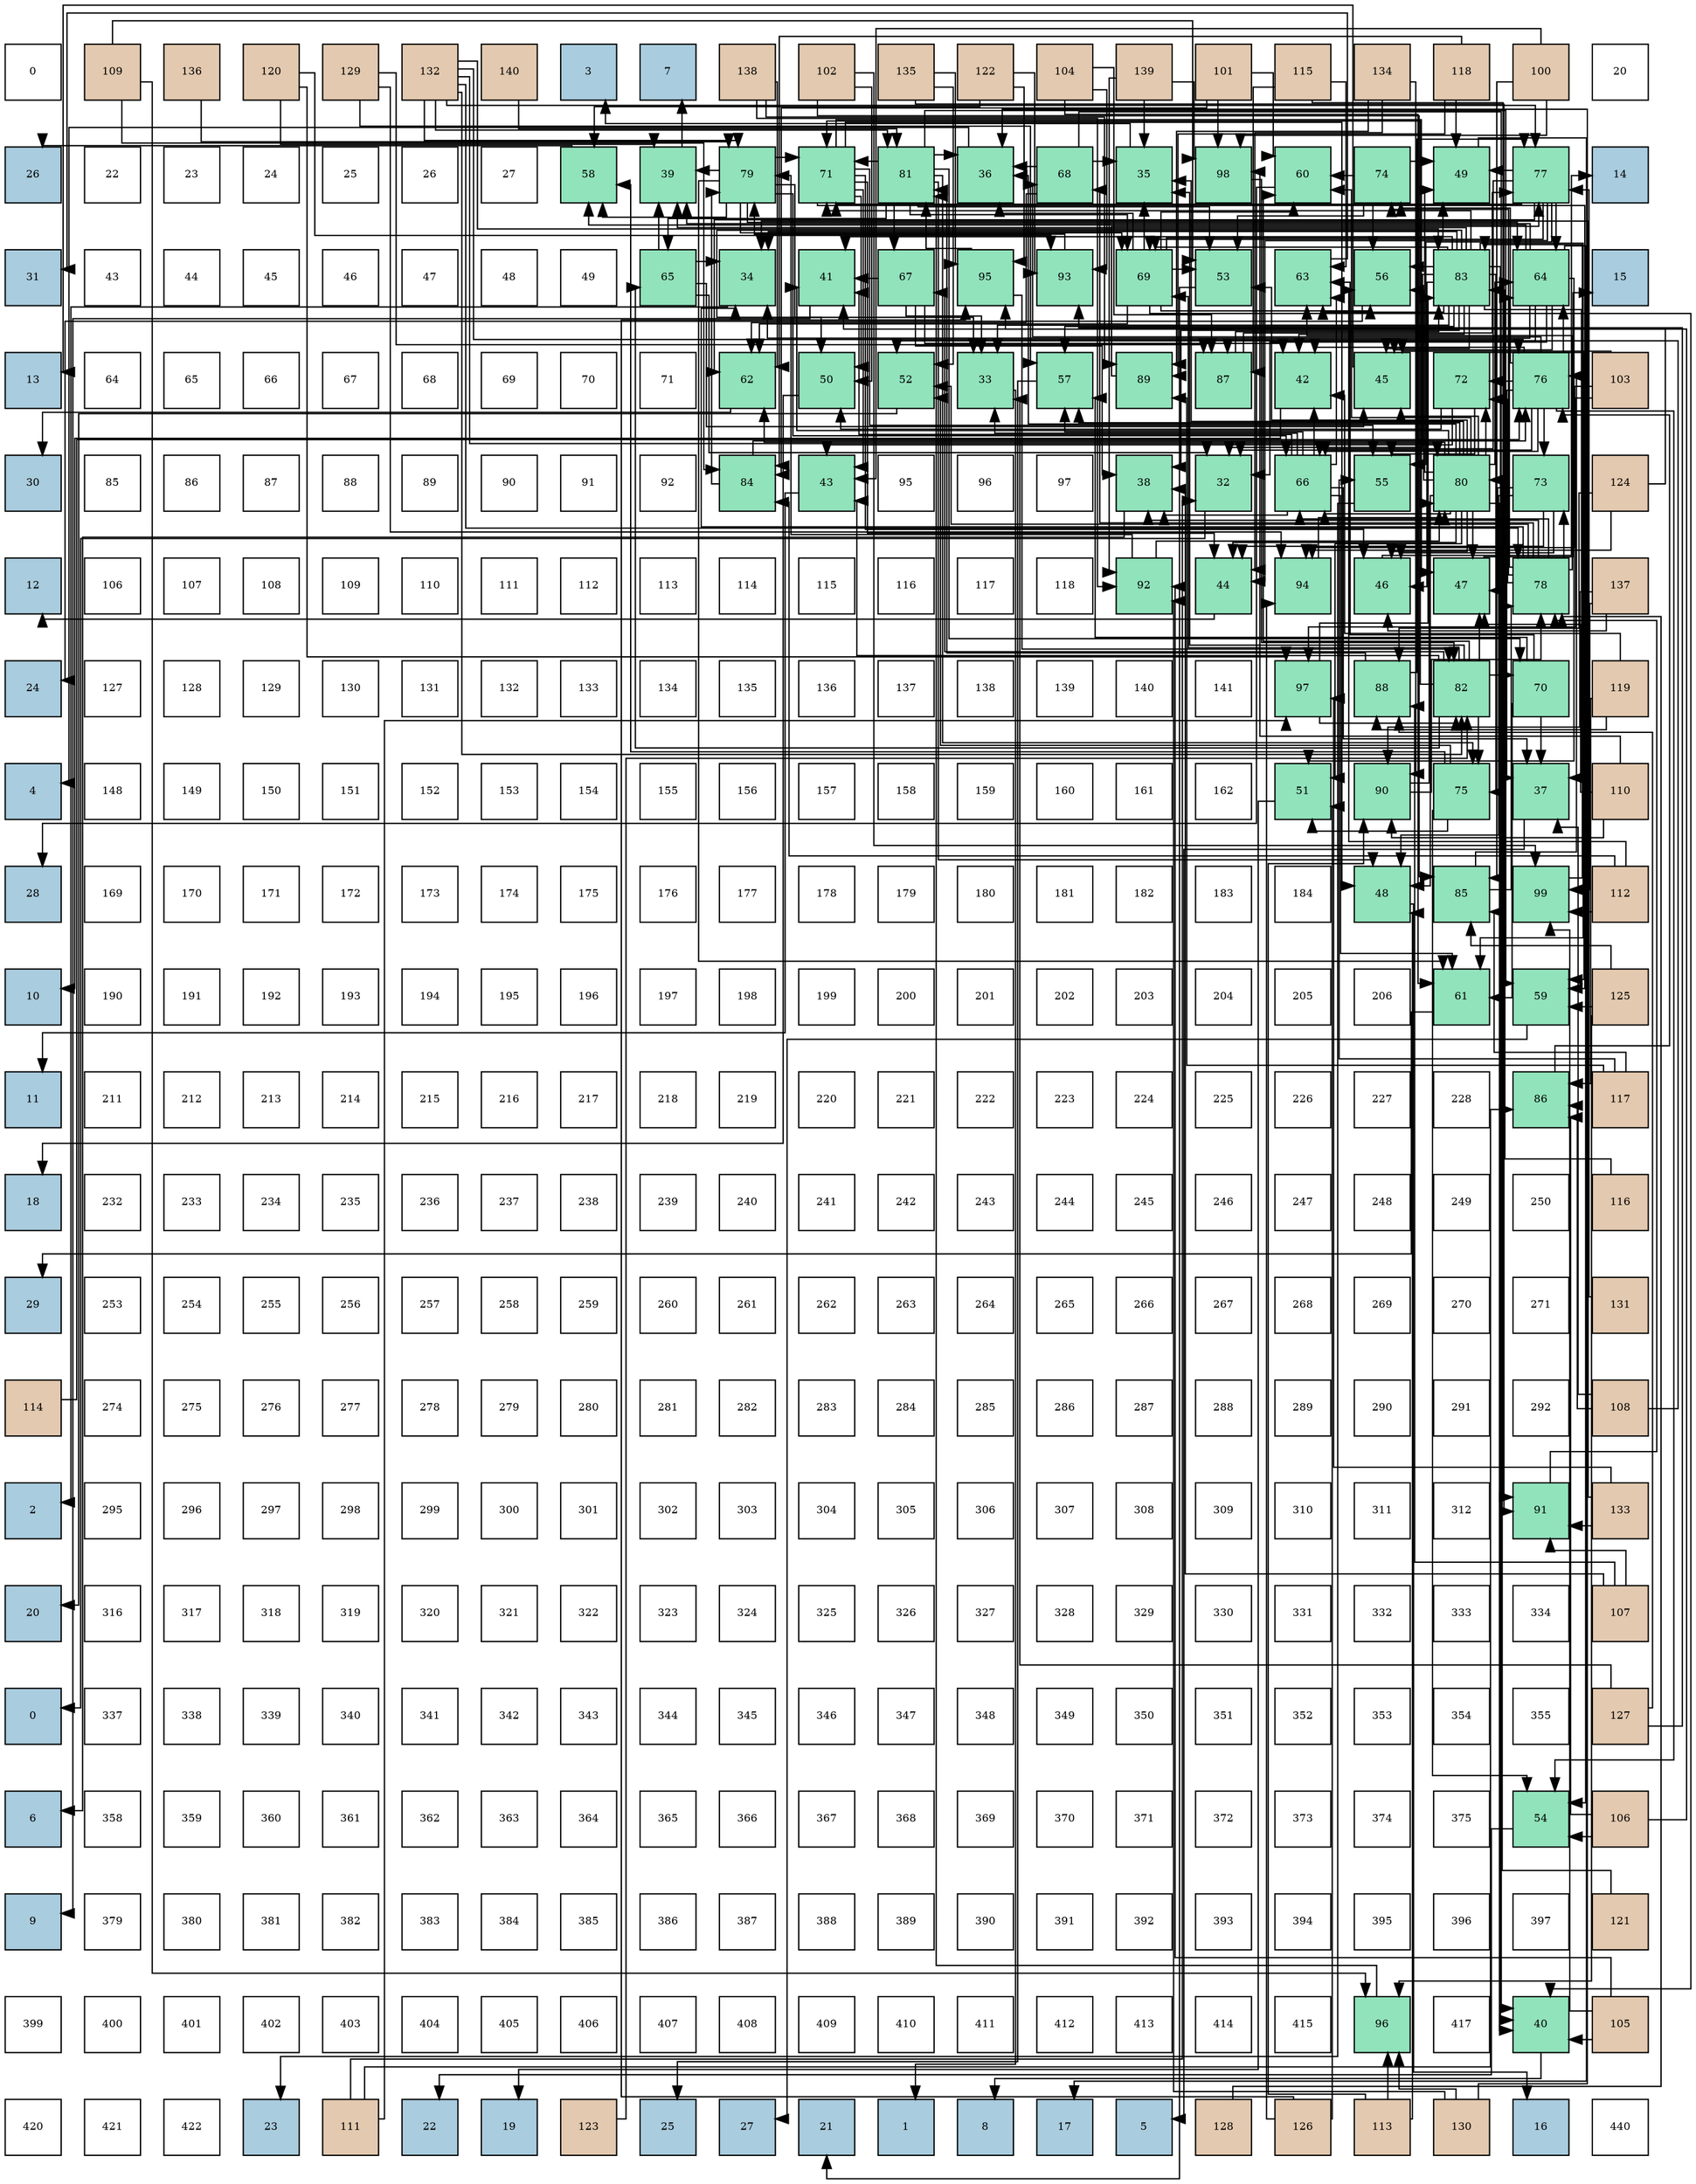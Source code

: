 digraph layout{
 rankdir=TB;
 splines=ortho;
 node [style=filled shape=square fixedsize=true width=0.6];
0[label="0", fontsize=8, fillcolor="#ffffff"];
1[label="109", fontsize=8, fillcolor="#e3c9af"];
2[label="136", fontsize=8, fillcolor="#e3c9af"];
3[label="120", fontsize=8, fillcolor="#e3c9af"];
4[label="129", fontsize=8, fillcolor="#e3c9af"];
5[label="132", fontsize=8, fillcolor="#e3c9af"];
6[label="140", fontsize=8, fillcolor="#e3c9af"];
7[label="3", fontsize=8, fillcolor="#a9ccde"];
8[label="7", fontsize=8, fillcolor="#a9ccde"];
9[label="138", fontsize=8, fillcolor="#e3c9af"];
10[label="102", fontsize=8, fillcolor="#e3c9af"];
11[label="135", fontsize=8, fillcolor="#e3c9af"];
12[label="122", fontsize=8, fillcolor="#e3c9af"];
13[label="104", fontsize=8, fillcolor="#e3c9af"];
14[label="139", fontsize=8, fillcolor="#e3c9af"];
15[label="101", fontsize=8, fillcolor="#e3c9af"];
16[label="115", fontsize=8, fillcolor="#e3c9af"];
17[label="134", fontsize=8, fillcolor="#e3c9af"];
18[label="118", fontsize=8, fillcolor="#e3c9af"];
19[label="100", fontsize=8, fillcolor="#e3c9af"];
20[label="20", fontsize=8, fillcolor="#ffffff"];
21[label="26", fontsize=8, fillcolor="#a9ccde"];
22[label="22", fontsize=8, fillcolor="#ffffff"];
23[label="23", fontsize=8, fillcolor="#ffffff"];
24[label="24", fontsize=8, fillcolor="#ffffff"];
25[label="25", fontsize=8, fillcolor="#ffffff"];
26[label="26", fontsize=8, fillcolor="#ffffff"];
27[label="27", fontsize=8, fillcolor="#ffffff"];
28[label="58", fontsize=8, fillcolor="#91e3bb"];
29[label="39", fontsize=8, fillcolor="#91e3bb"];
30[label="79", fontsize=8, fillcolor="#91e3bb"];
31[label="71", fontsize=8, fillcolor="#91e3bb"];
32[label="81", fontsize=8, fillcolor="#91e3bb"];
33[label="36", fontsize=8, fillcolor="#91e3bb"];
34[label="68", fontsize=8, fillcolor="#91e3bb"];
35[label="35", fontsize=8, fillcolor="#91e3bb"];
36[label="98", fontsize=8, fillcolor="#91e3bb"];
37[label="60", fontsize=8, fillcolor="#91e3bb"];
38[label="74", fontsize=8, fillcolor="#91e3bb"];
39[label="49", fontsize=8, fillcolor="#91e3bb"];
40[label="77", fontsize=8, fillcolor="#91e3bb"];
41[label="14", fontsize=8, fillcolor="#a9ccde"];
42[label="31", fontsize=8, fillcolor="#a9ccde"];
43[label="43", fontsize=8, fillcolor="#ffffff"];
44[label="44", fontsize=8, fillcolor="#ffffff"];
45[label="45", fontsize=8, fillcolor="#ffffff"];
46[label="46", fontsize=8, fillcolor="#ffffff"];
47[label="47", fontsize=8, fillcolor="#ffffff"];
48[label="48", fontsize=8, fillcolor="#ffffff"];
49[label="49", fontsize=8, fillcolor="#ffffff"];
50[label="65", fontsize=8, fillcolor="#91e3bb"];
51[label="34", fontsize=8, fillcolor="#91e3bb"];
52[label="41", fontsize=8, fillcolor="#91e3bb"];
53[label="67", fontsize=8, fillcolor="#91e3bb"];
54[label="95", fontsize=8, fillcolor="#91e3bb"];
55[label="93", fontsize=8, fillcolor="#91e3bb"];
56[label="69", fontsize=8, fillcolor="#91e3bb"];
57[label="53", fontsize=8, fillcolor="#91e3bb"];
58[label="63", fontsize=8, fillcolor="#91e3bb"];
59[label="56", fontsize=8, fillcolor="#91e3bb"];
60[label="83", fontsize=8, fillcolor="#91e3bb"];
61[label="64", fontsize=8, fillcolor="#91e3bb"];
62[label="15", fontsize=8, fillcolor="#a9ccde"];
63[label="13", fontsize=8, fillcolor="#a9ccde"];
64[label="64", fontsize=8, fillcolor="#ffffff"];
65[label="65", fontsize=8, fillcolor="#ffffff"];
66[label="66", fontsize=8, fillcolor="#ffffff"];
67[label="67", fontsize=8, fillcolor="#ffffff"];
68[label="68", fontsize=8, fillcolor="#ffffff"];
69[label="69", fontsize=8, fillcolor="#ffffff"];
70[label="70", fontsize=8, fillcolor="#ffffff"];
71[label="71", fontsize=8, fillcolor="#ffffff"];
72[label="62", fontsize=8, fillcolor="#91e3bb"];
73[label="50", fontsize=8, fillcolor="#91e3bb"];
74[label="52", fontsize=8, fillcolor="#91e3bb"];
75[label="33", fontsize=8, fillcolor="#91e3bb"];
76[label="57", fontsize=8, fillcolor="#91e3bb"];
77[label="89", fontsize=8, fillcolor="#91e3bb"];
78[label="87", fontsize=8, fillcolor="#91e3bb"];
79[label="42", fontsize=8, fillcolor="#91e3bb"];
80[label="45", fontsize=8, fillcolor="#91e3bb"];
81[label="72", fontsize=8, fillcolor="#91e3bb"];
82[label="76", fontsize=8, fillcolor="#91e3bb"];
83[label="103", fontsize=8, fillcolor="#e3c9af"];
84[label="30", fontsize=8, fillcolor="#a9ccde"];
85[label="85", fontsize=8, fillcolor="#ffffff"];
86[label="86", fontsize=8, fillcolor="#ffffff"];
87[label="87", fontsize=8, fillcolor="#ffffff"];
88[label="88", fontsize=8, fillcolor="#ffffff"];
89[label="89", fontsize=8, fillcolor="#ffffff"];
90[label="90", fontsize=8, fillcolor="#ffffff"];
91[label="91", fontsize=8, fillcolor="#ffffff"];
92[label="92", fontsize=8, fillcolor="#ffffff"];
93[label="84", fontsize=8, fillcolor="#91e3bb"];
94[label="43", fontsize=8, fillcolor="#91e3bb"];
95[label="95", fontsize=8, fillcolor="#ffffff"];
96[label="96", fontsize=8, fillcolor="#ffffff"];
97[label="97", fontsize=8, fillcolor="#ffffff"];
98[label="38", fontsize=8, fillcolor="#91e3bb"];
99[label="32", fontsize=8, fillcolor="#91e3bb"];
100[label="66", fontsize=8, fillcolor="#91e3bb"];
101[label="55", fontsize=8, fillcolor="#91e3bb"];
102[label="80", fontsize=8, fillcolor="#91e3bb"];
103[label="73", fontsize=8, fillcolor="#91e3bb"];
104[label="124", fontsize=8, fillcolor="#e3c9af"];
105[label="12", fontsize=8, fillcolor="#a9ccde"];
106[label="106", fontsize=8, fillcolor="#ffffff"];
107[label="107", fontsize=8, fillcolor="#ffffff"];
108[label="108", fontsize=8, fillcolor="#ffffff"];
109[label="109", fontsize=8, fillcolor="#ffffff"];
110[label="110", fontsize=8, fillcolor="#ffffff"];
111[label="111", fontsize=8, fillcolor="#ffffff"];
112[label="112", fontsize=8, fillcolor="#ffffff"];
113[label="113", fontsize=8, fillcolor="#ffffff"];
114[label="114", fontsize=8, fillcolor="#ffffff"];
115[label="115", fontsize=8, fillcolor="#ffffff"];
116[label="116", fontsize=8, fillcolor="#ffffff"];
117[label="117", fontsize=8, fillcolor="#ffffff"];
118[label="118", fontsize=8, fillcolor="#ffffff"];
119[label="92", fontsize=8, fillcolor="#91e3bb"];
120[label="44", fontsize=8, fillcolor="#91e3bb"];
121[label="94", fontsize=8, fillcolor="#91e3bb"];
122[label="46", fontsize=8, fillcolor="#91e3bb"];
123[label="47", fontsize=8, fillcolor="#91e3bb"];
124[label="78", fontsize=8, fillcolor="#91e3bb"];
125[label="137", fontsize=8, fillcolor="#e3c9af"];
126[label="24", fontsize=8, fillcolor="#a9ccde"];
127[label="127", fontsize=8, fillcolor="#ffffff"];
128[label="128", fontsize=8, fillcolor="#ffffff"];
129[label="129", fontsize=8, fillcolor="#ffffff"];
130[label="130", fontsize=8, fillcolor="#ffffff"];
131[label="131", fontsize=8, fillcolor="#ffffff"];
132[label="132", fontsize=8, fillcolor="#ffffff"];
133[label="133", fontsize=8, fillcolor="#ffffff"];
134[label="134", fontsize=8, fillcolor="#ffffff"];
135[label="135", fontsize=8, fillcolor="#ffffff"];
136[label="136", fontsize=8, fillcolor="#ffffff"];
137[label="137", fontsize=8, fillcolor="#ffffff"];
138[label="138", fontsize=8, fillcolor="#ffffff"];
139[label="139", fontsize=8, fillcolor="#ffffff"];
140[label="140", fontsize=8, fillcolor="#ffffff"];
141[label="141", fontsize=8, fillcolor="#ffffff"];
142[label="97", fontsize=8, fillcolor="#91e3bb"];
143[label="88", fontsize=8, fillcolor="#91e3bb"];
144[label="82", fontsize=8, fillcolor="#91e3bb"];
145[label="70", fontsize=8, fillcolor="#91e3bb"];
146[label="119", fontsize=8, fillcolor="#e3c9af"];
147[label="4", fontsize=8, fillcolor="#a9ccde"];
148[label="148", fontsize=8, fillcolor="#ffffff"];
149[label="149", fontsize=8, fillcolor="#ffffff"];
150[label="150", fontsize=8, fillcolor="#ffffff"];
151[label="151", fontsize=8, fillcolor="#ffffff"];
152[label="152", fontsize=8, fillcolor="#ffffff"];
153[label="153", fontsize=8, fillcolor="#ffffff"];
154[label="154", fontsize=8, fillcolor="#ffffff"];
155[label="155", fontsize=8, fillcolor="#ffffff"];
156[label="156", fontsize=8, fillcolor="#ffffff"];
157[label="157", fontsize=8, fillcolor="#ffffff"];
158[label="158", fontsize=8, fillcolor="#ffffff"];
159[label="159", fontsize=8, fillcolor="#ffffff"];
160[label="160", fontsize=8, fillcolor="#ffffff"];
161[label="161", fontsize=8, fillcolor="#ffffff"];
162[label="162", fontsize=8, fillcolor="#ffffff"];
163[label="51", fontsize=8, fillcolor="#91e3bb"];
164[label="90", fontsize=8, fillcolor="#91e3bb"];
165[label="75", fontsize=8, fillcolor="#91e3bb"];
166[label="37", fontsize=8, fillcolor="#91e3bb"];
167[label="110", fontsize=8, fillcolor="#e3c9af"];
168[label="28", fontsize=8, fillcolor="#a9ccde"];
169[label="169", fontsize=8, fillcolor="#ffffff"];
170[label="170", fontsize=8, fillcolor="#ffffff"];
171[label="171", fontsize=8, fillcolor="#ffffff"];
172[label="172", fontsize=8, fillcolor="#ffffff"];
173[label="173", fontsize=8, fillcolor="#ffffff"];
174[label="174", fontsize=8, fillcolor="#ffffff"];
175[label="175", fontsize=8, fillcolor="#ffffff"];
176[label="176", fontsize=8, fillcolor="#ffffff"];
177[label="177", fontsize=8, fillcolor="#ffffff"];
178[label="178", fontsize=8, fillcolor="#ffffff"];
179[label="179", fontsize=8, fillcolor="#ffffff"];
180[label="180", fontsize=8, fillcolor="#ffffff"];
181[label="181", fontsize=8, fillcolor="#ffffff"];
182[label="182", fontsize=8, fillcolor="#ffffff"];
183[label="183", fontsize=8, fillcolor="#ffffff"];
184[label="184", fontsize=8, fillcolor="#ffffff"];
185[label="48", fontsize=8, fillcolor="#91e3bb"];
186[label="85", fontsize=8, fillcolor="#91e3bb"];
187[label="99", fontsize=8, fillcolor="#91e3bb"];
188[label="112", fontsize=8, fillcolor="#e3c9af"];
189[label="10", fontsize=8, fillcolor="#a9ccde"];
190[label="190", fontsize=8, fillcolor="#ffffff"];
191[label="191", fontsize=8, fillcolor="#ffffff"];
192[label="192", fontsize=8, fillcolor="#ffffff"];
193[label="193", fontsize=8, fillcolor="#ffffff"];
194[label="194", fontsize=8, fillcolor="#ffffff"];
195[label="195", fontsize=8, fillcolor="#ffffff"];
196[label="196", fontsize=8, fillcolor="#ffffff"];
197[label="197", fontsize=8, fillcolor="#ffffff"];
198[label="198", fontsize=8, fillcolor="#ffffff"];
199[label="199", fontsize=8, fillcolor="#ffffff"];
200[label="200", fontsize=8, fillcolor="#ffffff"];
201[label="201", fontsize=8, fillcolor="#ffffff"];
202[label="202", fontsize=8, fillcolor="#ffffff"];
203[label="203", fontsize=8, fillcolor="#ffffff"];
204[label="204", fontsize=8, fillcolor="#ffffff"];
205[label="205", fontsize=8, fillcolor="#ffffff"];
206[label="206", fontsize=8, fillcolor="#ffffff"];
207[label="61", fontsize=8, fillcolor="#91e3bb"];
208[label="59", fontsize=8, fillcolor="#91e3bb"];
209[label="125", fontsize=8, fillcolor="#e3c9af"];
210[label="11", fontsize=8, fillcolor="#a9ccde"];
211[label="211", fontsize=8, fillcolor="#ffffff"];
212[label="212", fontsize=8, fillcolor="#ffffff"];
213[label="213", fontsize=8, fillcolor="#ffffff"];
214[label="214", fontsize=8, fillcolor="#ffffff"];
215[label="215", fontsize=8, fillcolor="#ffffff"];
216[label="216", fontsize=8, fillcolor="#ffffff"];
217[label="217", fontsize=8, fillcolor="#ffffff"];
218[label="218", fontsize=8, fillcolor="#ffffff"];
219[label="219", fontsize=8, fillcolor="#ffffff"];
220[label="220", fontsize=8, fillcolor="#ffffff"];
221[label="221", fontsize=8, fillcolor="#ffffff"];
222[label="222", fontsize=8, fillcolor="#ffffff"];
223[label="223", fontsize=8, fillcolor="#ffffff"];
224[label="224", fontsize=8, fillcolor="#ffffff"];
225[label="225", fontsize=8, fillcolor="#ffffff"];
226[label="226", fontsize=8, fillcolor="#ffffff"];
227[label="227", fontsize=8, fillcolor="#ffffff"];
228[label="228", fontsize=8, fillcolor="#ffffff"];
229[label="86", fontsize=8, fillcolor="#91e3bb"];
230[label="117", fontsize=8, fillcolor="#e3c9af"];
231[label="18", fontsize=8, fillcolor="#a9ccde"];
232[label="232", fontsize=8, fillcolor="#ffffff"];
233[label="233", fontsize=8, fillcolor="#ffffff"];
234[label="234", fontsize=8, fillcolor="#ffffff"];
235[label="235", fontsize=8, fillcolor="#ffffff"];
236[label="236", fontsize=8, fillcolor="#ffffff"];
237[label="237", fontsize=8, fillcolor="#ffffff"];
238[label="238", fontsize=8, fillcolor="#ffffff"];
239[label="239", fontsize=8, fillcolor="#ffffff"];
240[label="240", fontsize=8, fillcolor="#ffffff"];
241[label="241", fontsize=8, fillcolor="#ffffff"];
242[label="242", fontsize=8, fillcolor="#ffffff"];
243[label="243", fontsize=8, fillcolor="#ffffff"];
244[label="244", fontsize=8, fillcolor="#ffffff"];
245[label="245", fontsize=8, fillcolor="#ffffff"];
246[label="246", fontsize=8, fillcolor="#ffffff"];
247[label="247", fontsize=8, fillcolor="#ffffff"];
248[label="248", fontsize=8, fillcolor="#ffffff"];
249[label="249", fontsize=8, fillcolor="#ffffff"];
250[label="250", fontsize=8, fillcolor="#ffffff"];
251[label="116", fontsize=8, fillcolor="#e3c9af"];
252[label="29", fontsize=8, fillcolor="#a9ccde"];
253[label="253", fontsize=8, fillcolor="#ffffff"];
254[label="254", fontsize=8, fillcolor="#ffffff"];
255[label="255", fontsize=8, fillcolor="#ffffff"];
256[label="256", fontsize=8, fillcolor="#ffffff"];
257[label="257", fontsize=8, fillcolor="#ffffff"];
258[label="258", fontsize=8, fillcolor="#ffffff"];
259[label="259", fontsize=8, fillcolor="#ffffff"];
260[label="260", fontsize=8, fillcolor="#ffffff"];
261[label="261", fontsize=8, fillcolor="#ffffff"];
262[label="262", fontsize=8, fillcolor="#ffffff"];
263[label="263", fontsize=8, fillcolor="#ffffff"];
264[label="264", fontsize=8, fillcolor="#ffffff"];
265[label="265", fontsize=8, fillcolor="#ffffff"];
266[label="266", fontsize=8, fillcolor="#ffffff"];
267[label="267", fontsize=8, fillcolor="#ffffff"];
268[label="268", fontsize=8, fillcolor="#ffffff"];
269[label="269", fontsize=8, fillcolor="#ffffff"];
270[label="270", fontsize=8, fillcolor="#ffffff"];
271[label="271", fontsize=8, fillcolor="#ffffff"];
272[label="131", fontsize=8, fillcolor="#e3c9af"];
273[label="114", fontsize=8, fillcolor="#e3c9af"];
274[label="274", fontsize=8, fillcolor="#ffffff"];
275[label="275", fontsize=8, fillcolor="#ffffff"];
276[label="276", fontsize=8, fillcolor="#ffffff"];
277[label="277", fontsize=8, fillcolor="#ffffff"];
278[label="278", fontsize=8, fillcolor="#ffffff"];
279[label="279", fontsize=8, fillcolor="#ffffff"];
280[label="280", fontsize=8, fillcolor="#ffffff"];
281[label="281", fontsize=8, fillcolor="#ffffff"];
282[label="282", fontsize=8, fillcolor="#ffffff"];
283[label="283", fontsize=8, fillcolor="#ffffff"];
284[label="284", fontsize=8, fillcolor="#ffffff"];
285[label="285", fontsize=8, fillcolor="#ffffff"];
286[label="286", fontsize=8, fillcolor="#ffffff"];
287[label="287", fontsize=8, fillcolor="#ffffff"];
288[label="288", fontsize=8, fillcolor="#ffffff"];
289[label="289", fontsize=8, fillcolor="#ffffff"];
290[label="290", fontsize=8, fillcolor="#ffffff"];
291[label="291", fontsize=8, fillcolor="#ffffff"];
292[label="292", fontsize=8, fillcolor="#ffffff"];
293[label="108", fontsize=8, fillcolor="#e3c9af"];
294[label="2", fontsize=8, fillcolor="#a9ccde"];
295[label="295", fontsize=8, fillcolor="#ffffff"];
296[label="296", fontsize=8, fillcolor="#ffffff"];
297[label="297", fontsize=8, fillcolor="#ffffff"];
298[label="298", fontsize=8, fillcolor="#ffffff"];
299[label="299", fontsize=8, fillcolor="#ffffff"];
300[label="300", fontsize=8, fillcolor="#ffffff"];
301[label="301", fontsize=8, fillcolor="#ffffff"];
302[label="302", fontsize=8, fillcolor="#ffffff"];
303[label="303", fontsize=8, fillcolor="#ffffff"];
304[label="304", fontsize=8, fillcolor="#ffffff"];
305[label="305", fontsize=8, fillcolor="#ffffff"];
306[label="306", fontsize=8, fillcolor="#ffffff"];
307[label="307", fontsize=8, fillcolor="#ffffff"];
308[label="308", fontsize=8, fillcolor="#ffffff"];
309[label="309", fontsize=8, fillcolor="#ffffff"];
310[label="310", fontsize=8, fillcolor="#ffffff"];
311[label="311", fontsize=8, fillcolor="#ffffff"];
312[label="312", fontsize=8, fillcolor="#ffffff"];
313[label="91", fontsize=8, fillcolor="#91e3bb"];
314[label="133", fontsize=8, fillcolor="#e3c9af"];
315[label="20", fontsize=8, fillcolor="#a9ccde"];
316[label="316", fontsize=8, fillcolor="#ffffff"];
317[label="317", fontsize=8, fillcolor="#ffffff"];
318[label="318", fontsize=8, fillcolor="#ffffff"];
319[label="319", fontsize=8, fillcolor="#ffffff"];
320[label="320", fontsize=8, fillcolor="#ffffff"];
321[label="321", fontsize=8, fillcolor="#ffffff"];
322[label="322", fontsize=8, fillcolor="#ffffff"];
323[label="323", fontsize=8, fillcolor="#ffffff"];
324[label="324", fontsize=8, fillcolor="#ffffff"];
325[label="325", fontsize=8, fillcolor="#ffffff"];
326[label="326", fontsize=8, fillcolor="#ffffff"];
327[label="327", fontsize=8, fillcolor="#ffffff"];
328[label="328", fontsize=8, fillcolor="#ffffff"];
329[label="329", fontsize=8, fillcolor="#ffffff"];
330[label="330", fontsize=8, fillcolor="#ffffff"];
331[label="331", fontsize=8, fillcolor="#ffffff"];
332[label="332", fontsize=8, fillcolor="#ffffff"];
333[label="333", fontsize=8, fillcolor="#ffffff"];
334[label="334", fontsize=8, fillcolor="#ffffff"];
335[label="107", fontsize=8, fillcolor="#e3c9af"];
336[label="0", fontsize=8, fillcolor="#a9ccde"];
337[label="337", fontsize=8, fillcolor="#ffffff"];
338[label="338", fontsize=8, fillcolor="#ffffff"];
339[label="339", fontsize=8, fillcolor="#ffffff"];
340[label="340", fontsize=8, fillcolor="#ffffff"];
341[label="341", fontsize=8, fillcolor="#ffffff"];
342[label="342", fontsize=8, fillcolor="#ffffff"];
343[label="343", fontsize=8, fillcolor="#ffffff"];
344[label="344", fontsize=8, fillcolor="#ffffff"];
345[label="345", fontsize=8, fillcolor="#ffffff"];
346[label="346", fontsize=8, fillcolor="#ffffff"];
347[label="347", fontsize=8, fillcolor="#ffffff"];
348[label="348", fontsize=8, fillcolor="#ffffff"];
349[label="349", fontsize=8, fillcolor="#ffffff"];
350[label="350", fontsize=8, fillcolor="#ffffff"];
351[label="351", fontsize=8, fillcolor="#ffffff"];
352[label="352", fontsize=8, fillcolor="#ffffff"];
353[label="353", fontsize=8, fillcolor="#ffffff"];
354[label="354", fontsize=8, fillcolor="#ffffff"];
355[label="355", fontsize=8, fillcolor="#ffffff"];
356[label="127", fontsize=8, fillcolor="#e3c9af"];
357[label="6", fontsize=8, fillcolor="#a9ccde"];
358[label="358", fontsize=8, fillcolor="#ffffff"];
359[label="359", fontsize=8, fillcolor="#ffffff"];
360[label="360", fontsize=8, fillcolor="#ffffff"];
361[label="361", fontsize=8, fillcolor="#ffffff"];
362[label="362", fontsize=8, fillcolor="#ffffff"];
363[label="363", fontsize=8, fillcolor="#ffffff"];
364[label="364", fontsize=8, fillcolor="#ffffff"];
365[label="365", fontsize=8, fillcolor="#ffffff"];
366[label="366", fontsize=8, fillcolor="#ffffff"];
367[label="367", fontsize=8, fillcolor="#ffffff"];
368[label="368", fontsize=8, fillcolor="#ffffff"];
369[label="369", fontsize=8, fillcolor="#ffffff"];
370[label="370", fontsize=8, fillcolor="#ffffff"];
371[label="371", fontsize=8, fillcolor="#ffffff"];
372[label="372", fontsize=8, fillcolor="#ffffff"];
373[label="373", fontsize=8, fillcolor="#ffffff"];
374[label="374", fontsize=8, fillcolor="#ffffff"];
375[label="375", fontsize=8, fillcolor="#ffffff"];
376[label="54", fontsize=8, fillcolor="#91e3bb"];
377[label="106", fontsize=8, fillcolor="#e3c9af"];
378[label="9", fontsize=8, fillcolor="#a9ccde"];
379[label="379", fontsize=8, fillcolor="#ffffff"];
380[label="380", fontsize=8, fillcolor="#ffffff"];
381[label="381", fontsize=8, fillcolor="#ffffff"];
382[label="382", fontsize=8, fillcolor="#ffffff"];
383[label="383", fontsize=8, fillcolor="#ffffff"];
384[label="384", fontsize=8, fillcolor="#ffffff"];
385[label="385", fontsize=8, fillcolor="#ffffff"];
386[label="386", fontsize=8, fillcolor="#ffffff"];
387[label="387", fontsize=8, fillcolor="#ffffff"];
388[label="388", fontsize=8, fillcolor="#ffffff"];
389[label="389", fontsize=8, fillcolor="#ffffff"];
390[label="390", fontsize=8, fillcolor="#ffffff"];
391[label="391", fontsize=8, fillcolor="#ffffff"];
392[label="392", fontsize=8, fillcolor="#ffffff"];
393[label="393", fontsize=8, fillcolor="#ffffff"];
394[label="394", fontsize=8, fillcolor="#ffffff"];
395[label="395", fontsize=8, fillcolor="#ffffff"];
396[label="396", fontsize=8, fillcolor="#ffffff"];
397[label="397", fontsize=8, fillcolor="#ffffff"];
398[label="121", fontsize=8, fillcolor="#e3c9af"];
399[label="399", fontsize=8, fillcolor="#ffffff"];
400[label="400", fontsize=8, fillcolor="#ffffff"];
401[label="401", fontsize=8, fillcolor="#ffffff"];
402[label="402", fontsize=8, fillcolor="#ffffff"];
403[label="403", fontsize=8, fillcolor="#ffffff"];
404[label="404", fontsize=8, fillcolor="#ffffff"];
405[label="405", fontsize=8, fillcolor="#ffffff"];
406[label="406", fontsize=8, fillcolor="#ffffff"];
407[label="407", fontsize=8, fillcolor="#ffffff"];
408[label="408", fontsize=8, fillcolor="#ffffff"];
409[label="409", fontsize=8, fillcolor="#ffffff"];
410[label="410", fontsize=8, fillcolor="#ffffff"];
411[label="411", fontsize=8, fillcolor="#ffffff"];
412[label="412", fontsize=8, fillcolor="#ffffff"];
413[label="413", fontsize=8, fillcolor="#ffffff"];
414[label="414", fontsize=8, fillcolor="#ffffff"];
415[label="415", fontsize=8, fillcolor="#ffffff"];
416[label="96", fontsize=8, fillcolor="#91e3bb"];
417[label="417", fontsize=8, fillcolor="#ffffff"];
418[label="40", fontsize=8, fillcolor="#91e3bb"];
419[label="105", fontsize=8, fillcolor="#e3c9af"];
420[label="420", fontsize=8, fillcolor="#ffffff"];
421[label="421", fontsize=8, fillcolor="#ffffff"];
422[label="422", fontsize=8, fillcolor="#ffffff"];
423[label="23", fontsize=8, fillcolor="#a9ccde"];
424[label="111", fontsize=8, fillcolor="#e3c9af"];
425[label="22", fontsize=8, fillcolor="#a9ccde"];
426[label="19", fontsize=8, fillcolor="#a9ccde"];
427[label="123", fontsize=8, fillcolor="#e3c9af"];
428[label="25", fontsize=8, fillcolor="#a9ccde"];
429[label="27", fontsize=8, fillcolor="#a9ccde"];
430[label="21", fontsize=8, fillcolor="#a9ccde"];
431[label="1", fontsize=8, fillcolor="#a9ccde"];
432[label="8", fontsize=8, fillcolor="#a9ccde"];
433[label="17", fontsize=8, fillcolor="#a9ccde"];
434[label="5", fontsize=8, fillcolor="#a9ccde"];
435[label="128", fontsize=8, fillcolor="#e3c9af"];
436[label="126", fontsize=8, fillcolor="#e3c9af"];
437[label="113", fontsize=8, fillcolor="#e3c9af"];
438[label="130", fontsize=8, fillcolor="#e3c9af"];
439[label="16", fontsize=8, fillcolor="#a9ccde"];
440[label="440", fontsize=8, fillcolor="#ffffff"];
edge [constraint=false, style=vis];99 -> 336;
75 -> 431;
51 -> 294;
35 -> 7;
33 -> 147;
166 -> 434;
98 -> 357;
29 -> 8;
418 -> 432;
52 -> 378;
79 -> 189;
94 -> 210;
120 -> 105;
80 -> 63;
122 -> 41;
123 -> 62;
185 -> 439;
39 -> 433;
73 -> 231;
163 -> 426;
74 -> 315;
57 -> 430;
376 -> 425;
101 -> 423;
59 -> 126;
76 -> 428;
28 -> 21;
208 -> 429;
37 -> 168;
207 -> 252;
72 -> 84;
58 -> 42;
61 -> 99;
61 -> 51;
61 -> 29;
61 -> 80;
61 -> 163;
61 -> 74;
61 -> 376;
61 -> 28;
50 -> 99;
50 -> 51;
50 -> 29;
50 -> 80;
100 -> 75;
100 -> 166;
100 -> 98;
100 -> 52;
100 -> 79;
100 -> 76;
100 -> 207;
100 -> 58;
53 -> 75;
53 -> 98;
53 -> 52;
53 -> 79;
34 -> 35;
34 -> 33;
34 -> 418;
34 -> 72;
56 -> 35;
56 -> 33;
56 -> 418;
56 -> 39;
56 -> 57;
56 -> 59;
56 -> 37;
56 -> 72;
145 -> 166;
145 -> 76;
145 -> 207;
145 -> 58;
31 -> 94;
31 -> 120;
31 -> 122;
31 -> 123;
31 -> 185;
31 -> 73;
31 -> 101;
31 -> 208;
81 -> 94;
81 -> 73;
81 -> 101;
81 -> 208;
103 -> 120;
103 -> 122;
103 -> 123;
103 -> 185;
38 -> 39;
38 -> 57;
38 -> 59;
38 -> 37;
165 -> 163;
165 -> 74;
165 -> 376;
165 -> 28;
82 -> 99;
82 -> 166;
82 -> 79;
82 -> 376;
82 -> 61;
82 -> 100;
82 -> 34;
82 -> 81;
82 -> 103;
82 -> 38;
40 -> 120;
40 -> 39;
40 -> 101;
40 -> 72;
40 -> 61;
40 -> 100;
40 -> 56;
40 -> 31;
124 -> 51;
124 -> 98;
124 -> 74;
124 -> 58;
124 -> 61;
124 -> 100;
124 -> 34;
124 -> 81;
124 -> 103;
124 -> 38;
30 -> 75;
30 -> 29;
30 -> 28;
30 -> 207;
30 -> 61;
30 -> 100;
30 -> 56;
30 -> 31;
102 -> 35;
102 -> 33;
102 -> 418;
102 -> 52;
102 -> 120;
102 -> 80;
102 -> 122;
102 -> 123;
102 -> 185;
102 -> 39;
102 -> 163;
102 -> 57;
102 -> 59;
102 -> 76;
102 -> 37;
102 -> 72;
102 -> 61;
102 -> 100;
102 -> 81;
32 -> 33;
32 -> 185;
32 -> 57;
32 -> 208;
32 -> 50;
32 -> 53;
32 -> 56;
32 -> 145;
32 -> 31;
32 -> 165;
144 -> 35;
144 -> 94;
144 -> 123;
144 -> 37;
144 -> 50;
144 -> 53;
144 -> 56;
144 -> 145;
144 -> 31;
144 -> 165;
60 -> 99;
60 -> 75;
60 -> 51;
60 -> 166;
60 -> 98;
60 -> 29;
60 -> 418;
60 -> 52;
60 -> 79;
60 -> 80;
60 -> 122;
60 -> 73;
60 -> 59;
60 -> 76;
60 -> 207;
60 -> 58;
60 -> 56;
60 -> 31;
60 -> 165;
93 -> 82;
93 -> 30;
186 -> 82;
186 -> 124;
229 -> 82;
78 -> 40;
78 -> 60;
143 -> 40;
143 -> 32;
77 -> 40;
164 -> 124;
164 -> 102;
313 -> 124;
119 -> 30;
119 -> 102;
55 -> 30;
121 -> 102;
54 -> 32;
54 -> 144;
416 -> 32;
142 -> 144;
142 -> 60;
36 -> 144;
187 -> 60;
19 -> 94;
19 -> 186;
19 -> 36;
15 -> 37;
15 -> 93;
15 -> 36;
10 -> 73;
10 -> 186;
10 -> 187;
83 -> 80;
83 -> 121;
83 -> 142;
13 -> 207;
13 -> 78;
13 -> 55;
419 -> 418;
419 -> 119;
419 -> 187;
377 -> 376;
377 -> 229;
377 -> 54;
335 -> 98;
335 -> 143;
335 -> 313;
293 -> 166;
293 -> 229;
293 -> 78;
1 -> 57;
1 -> 93;
1 -> 416;
167 -> 123;
167 -> 164;
167 -> 36;
424 -> 99;
424 -> 229;
424 -> 142;
188 -> 59;
188 -> 93;
188 -> 187;
437 -> 185;
437 -> 164;
437 -> 416;
273 -> 82;
16 -> 58;
16 -> 78;
16 -> 313;
251 -> 60;
230 -> 101;
230 -> 186;
230 -> 77;
18 -> 39;
18 -> 93;
18 -> 77;
146 -> 79;
146 -> 229;
146 -> 143;
3 -> 29;
3 -> 55;
3 -> 142;
398 -> 102;
12 -> 28;
12 -> 55;
12 -> 54;
427 -> 144;
104 -> 52;
104 -> 143;
104 -> 121;
209 -> 208;
209 -> 186;
209 -> 416;
436 -> 163;
436 -> 121;
436 -> 54;
356 -> 75;
356 -> 143;
356 -> 55;
435 -> 124;
4 -> 76;
4 -> 78;
4 -> 121;
438 -> 33;
438 -> 119;
438 -> 416;
272 -> 40;
5 -> 82;
5 -> 40;
5 -> 124;
5 -> 30;
5 -> 102;
5 -> 32;
5 -> 144;
5 -> 60;
314 -> 51;
314 -> 313;
314 -> 142;
17 -> 120;
17 -> 77;
17 -> 164;
11 -> 74;
11 -> 313;
11 -> 54;
2 -> 30;
125 -> 122;
125 -> 164;
125 -> 187;
9 -> 72;
9 -> 77;
9 -> 119;
14 -> 35;
14 -> 119;
14 -> 36;
6 -> 32;
edge [constraint=true, style=invis];
0 -> 21 -> 42 -> 63 -> 84 -> 105 -> 126 -> 147 -> 168 -> 189 -> 210 -> 231 -> 252 -> 273 -> 294 -> 315 -> 336 -> 357 -> 378 -> 399 -> 420;
1 -> 22 -> 43 -> 64 -> 85 -> 106 -> 127 -> 148 -> 169 -> 190 -> 211 -> 232 -> 253 -> 274 -> 295 -> 316 -> 337 -> 358 -> 379 -> 400 -> 421;
2 -> 23 -> 44 -> 65 -> 86 -> 107 -> 128 -> 149 -> 170 -> 191 -> 212 -> 233 -> 254 -> 275 -> 296 -> 317 -> 338 -> 359 -> 380 -> 401 -> 422;
3 -> 24 -> 45 -> 66 -> 87 -> 108 -> 129 -> 150 -> 171 -> 192 -> 213 -> 234 -> 255 -> 276 -> 297 -> 318 -> 339 -> 360 -> 381 -> 402 -> 423;
4 -> 25 -> 46 -> 67 -> 88 -> 109 -> 130 -> 151 -> 172 -> 193 -> 214 -> 235 -> 256 -> 277 -> 298 -> 319 -> 340 -> 361 -> 382 -> 403 -> 424;
5 -> 26 -> 47 -> 68 -> 89 -> 110 -> 131 -> 152 -> 173 -> 194 -> 215 -> 236 -> 257 -> 278 -> 299 -> 320 -> 341 -> 362 -> 383 -> 404 -> 425;
6 -> 27 -> 48 -> 69 -> 90 -> 111 -> 132 -> 153 -> 174 -> 195 -> 216 -> 237 -> 258 -> 279 -> 300 -> 321 -> 342 -> 363 -> 384 -> 405 -> 426;
7 -> 28 -> 49 -> 70 -> 91 -> 112 -> 133 -> 154 -> 175 -> 196 -> 217 -> 238 -> 259 -> 280 -> 301 -> 322 -> 343 -> 364 -> 385 -> 406 -> 427;
8 -> 29 -> 50 -> 71 -> 92 -> 113 -> 134 -> 155 -> 176 -> 197 -> 218 -> 239 -> 260 -> 281 -> 302 -> 323 -> 344 -> 365 -> 386 -> 407 -> 428;
9 -> 30 -> 51 -> 72 -> 93 -> 114 -> 135 -> 156 -> 177 -> 198 -> 219 -> 240 -> 261 -> 282 -> 303 -> 324 -> 345 -> 366 -> 387 -> 408 -> 429;
10 -> 31 -> 52 -> 73 -> 94 -> 115 -> 136 -> 157 -> 178 -> 199 -> 220 -> 241 -> 262 -> 283 -> 304 -> 325 -> 346 -> 367 -> 388 -> 409 -> 430;
11 -> 32 -> 53 -> 74 -> 95 -> 116 -> 137 -> 158 -> 179 -> 200 -> 221 -> 242 -> 263 -> 284 -> 305 -> 326 -> 347 -> 368 -> 389 -> 410 -> 431;
12 -> 33 -> 54 -> 75 -> 96 -> 117 -> 138 -> 159 -> 180 -> 201 -> 222 -> 243 -> 264 -> 285 -> 306 -> 327 -> 348 -> 369 -> 390 -> 411 -> 432;
13 -> 34 -> 55 -> 76 -> 97 -> 118 -> 139 -> 160 -> 181 -> 202 -> 223 -> 244 -> 265 -> 286 -> 307 -> 328 -> 349 -> 370 -> 391 -> 412 -> 433;
14 -> 35 -> 56 -> 77 -> 98 -> 119 -> 140 -> 161 -> 182 -> 203 -> 224 -> 245 -> 266 -> 287 -> 308 -> 329 -> 350 -> 371 -> 392 -> 413 -> 434;
15 -> 36 -> 57 -> 78 -> 99 -> 120 -> 141 -> 162 -> 183 -> 204 -> 225 -> 246 -> 267 -> 288 -> 309 -> 330 -> 351 -> 372 -> 393 -> 414 -> 435;
16 -> 37 -> 58 -> 79 -> 100 -> 121 -> 142 -> 163 -> 184 -> 205 -> 226 -> 247 -> 268 -> 289 -> 310 -> 331 -> 352 -> 373 -> 394 -> 415 -> 436;
17 -> 38 -> 59 -> 80 -> 101 -> 122 -> 143 -> 164 -> 185 -> 206 -> 227 -> 248 -> 269 -> 290 -> 311 -> 332 -> 353 -> 374 -> 395 -> 416 -> 437;
18 -> 39 -> 60 -> 81 -> 102 -> 123 -> 144 -> 165 -> 186 -> 207 -> 228 -> 249 -> 270 -> 291 -> 312 -> 333 -> 354 -> 375 -> 396 -> 417 -> 438;
19 -> 40 -> 61 -> 82 -> 103 -> 124 -> 145 -> 166 -> 187 -> 208 -> 229 -> 250 -> 271 -> 292 -> 313 -> 334 -> 355 -> 376 -> 397 -> 418 -> 439;
20 -> 41 -> 62 -> 83 -> 104 -> 125 -> 146 -> 167 -> 188 -> 209 -> 230 -> 251 -> 272 -> 293 -> 314 -> 335 -> 356 -> 377 -> 398 -> 419 -> 440;
rank = same {0 -> 1 -> 2 -> 3 -> 4 -> 5 -> 6 -> 7 -> 8 -> 9 -> 10 -> 11 -> 12 -> 13 -> 14 -> 15 -> 16 -> 17 -> 18 -> 19 -> 20};
rank = same {21 -> 22 -> 23 -> 24 -> 25 -> 26 -> 27 -> 28 -> 29 -> 30 -> 31 -> 32 -> 33 -> 34 -> 35 -> 36 -> 37 -> 38 -> 39 -> 40 -> 41};
rank = same {42 -> 43 -> 44 -> 45 -> 46 -> 47 -> 48 -> 49 -> 50 -> 51 -> 52 -> 53 -> 54 -> 55 -> 56 -> 57 -> 58 -> 59 -> 60 -> 61 -> 62};
rank = same {63 -> 64 -> 65 -> 66 -> 67 -> 68 -> 69 -> 70 -> 71 -> 72 -> 73 -> 74 -> 75 -> 76 -> 77 -> 78 -> 79 -> 80 -> 81 -> 82 -> 83};
rank = same {84 -> 85 -> 86 -> 87 -> 88 -> 89 -> 90 -> 91 -> 92 -> 93 -> 94 -> 95 -> 96 -> 97 -> 98 -> 99 -> 100 -> 101 -> 102 -> 103 -> 104};
rank = same {105 -> 106 -> 107 -> 108 -> 109 -> 110 -> 111 -> 112 -> 113 -> 114 -> 115 -> 116 -> 117 -> 118 -> 119 -> 120 -> 121 -> 122 -> 123 -> 124 -> 125};
rank = same {126 -> 127 -> 128 -> 129 -> 130 -> 131 -> 132 -> 133 -> 134 -> 135 -> 136 -> 137 -> 138 -> 139 -> 140 -> 141 -> 142 -> 143 -> 144 -> 145 -> 146};
rank = same {147 -> 148 -> 149 -> 150 -> 151 -> 152 -> 153 -> 154 -> 155 -> 156 -> 157 -> 158 -> 159 -> 160 -> 161 -> 162 -> 163 -> 164 -> 165 -> 166 -> 167};
rank = same {168 -> 169 -> 170 -> 171 -> 172 -> 173 -> 174 -> 175 -> 176 -> 177 -> 178 -> 179 -> 180 -> 181 -> 182 -> 183 -> 184 -> 185 -> 186 -> 187 -> 188};
rank = same {189 -> 190 -> 191 -> 192 -> 193 -> 194 -> 195 -> 196 -> 197 -> 198 -> 199 -> 200 -> 201 -> 202 -> 203 -> 204 -> 205 -> 206 -> 207 -> 208 -> 209};
rank = same {210 -> 211 -> 212 -> 213 -> 214 -> 215 -> 216 -> 217 -> 218 -> 219 -> 220 -> 221 -> 222 -> 223 -> 224 -> 225 -> 226 -> 227 -> 228 -> 229 -> 230};
rank = same {231 -> 232 -> 233 -> 234 -> 235 -> 236 -> 237 -> 238 -> 239 -> 240 -> 241 -> 242 -> 243 -> 244 -> 245 -> 246 -> 247 -> 248 -> 249 -> 250 -> 251};
rank = same {252 -> 253 -> 254 -> 255 -> 256 -> 257 -> 258 -> 259 -> 260 -> 261 -> 262 -> 263 -> 264 -> 265 -> 266 -> 267 -> 268 -> 269 -> 270 -> 271 -> 272};
rank = same {273 -> 274 -> 275 -> 276 -> 277 -> 278 -> 279 -> 280 -> 281 -> 282 -> 283 -> 284 -> 285 -> 286 -> 287 -> 288 -> 289 -> 290 -> 291 -> 292 -> 293};
rank = same {294 -> 295 -> 296 -> 297 -> 298 -> 299 -> 300 -> 301 -> 302 -> 303 -> 304 -> 305 -> 306 -> 307 -> 308 -> 309 -> 310 -> 311 -> 312 -> 313 -> 314};
rank = same {315 -> 316 -> 317 -> 318 -> 319 -> 320 -> 321 -> 322 -> 323 -> 324 -> 325 -> 326 -> 327 -> 328 -> 329 -> 330 -> 331 -> 332 -> 333 -> 334 -> 335};
rank = same {336 -> 337 -> 338 -> 339 -> 340 -> 341 -> 342 -> 343 -> 344 -> 345 -> 346 -> 347 -> 348 -> 349 -> 350 -> 351 -> 352 -> 353 -> 354 -> 355 -> 356};
rank = same {357 -> 358 -> 359 -> 360 -> 361 -> 362 -> 363 -> 364 -> 365 -> 366 -> 367 -> 368 -> 369 -> 370 -> 371 -> 372 -> 373 -> 374 -> 375 -> 376 -> 377};
rank = same {378 -> 379 -> 380 -> 381 -> 382 -> 383 -> 384 -> 385 -> 386 -> 387 -> 388 -> 389 -> 390 -> 391 -> 392 -> 393 -> 394 -> 395 -> 396 -> 397 -> 398};
rank = same {399 -> 400 -> 401 -> 402 -> 403 -> 404 -> 405 -> 406 -> 407 -> 408 -> 409 -> 410 -> 411 -> 412 -> 413 -> 414 -> 415 -> 416 -> 417 -> 418 -> 419};
rank = same {420 -> 421 -> 422 -> 423 -> 424 -> 425 -> 426 -> 427 -> 428 -> 429 -> 430 -> 431 -> 432 -> 433 -> 434 -> 435 -> 436 -> 437 -> 438 -> 439 -> 440};
}